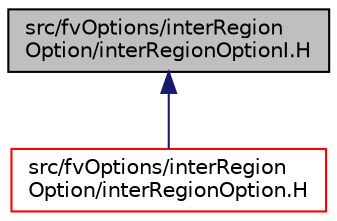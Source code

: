digraph "src/fvOptions/interRegionOption/interRegionOptionI.H"
{
  bgcolor="transparent";
  edge [fontname="Helvetica",fontsize="10",labelfontname="Helvetica",labelfontsize="10"];
  node [fontname="Helvetica",fontsize="10",shape=record];
  Node1 [label="src/fvOptions/interRegion\lOption/interRegionOptionI.H",height=0.2,width=0.4,color="black", fillcolor="grey75", style="filled", fontcolor="black"];
  Node1 -> Node2 [dir="back",color="midnightblue",fontsize="10",style="solid",fontname="Helvetica"];
  Node2 [label="src/fvOptions/interRegion\lOption/interRegionOption.H",height=0.2,width=0.4,color="red",URL="$a06572.html"];
}
